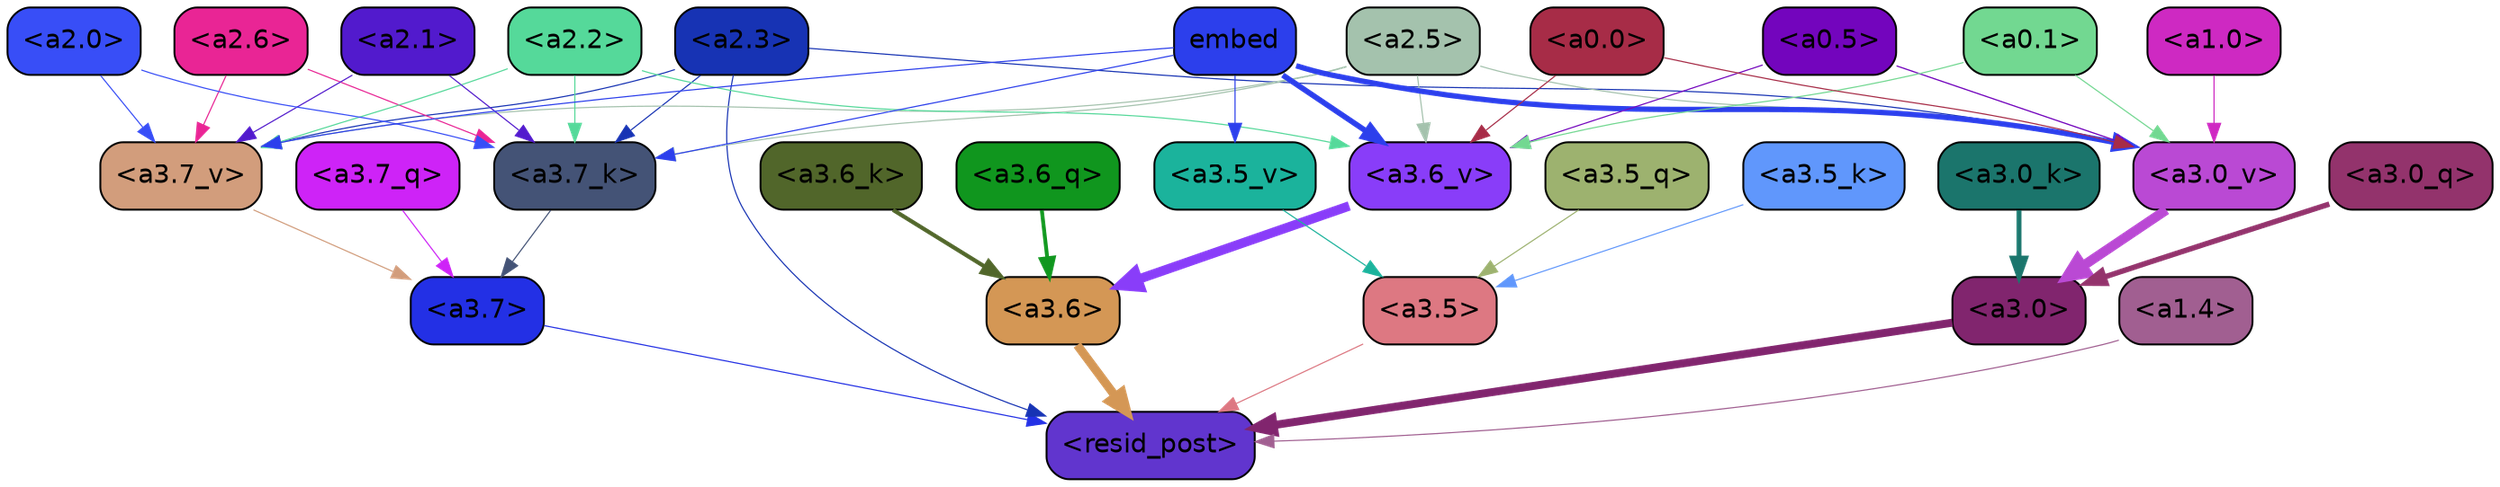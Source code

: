 strict digraph "" {
	graph [bgcolor=transparent,
		layout=dot,
		overlap=false,
		splines=true
	];
	"<a3.7>"	[color=black,
		fillcolor="#2330e5",
		fontname=Helvetica,
		shape=box,
		style="filled, rounded"];
	"<resid_post>"	[color=black,
		fillcolor="#6135ce",
		fontname=Helvetica,
		shape=box,
		style="filled, rounded"];
	"<a3.7>" -> "<resid_post>"	[color="#2330e5",
		penwidth=0.6];
	"<a3.6>"	[color=black,
		fillcolor="#d49755",
		fontname=Helvetica,
		shape=box,
		style="filled, rounded"];
	"<a3.6>" -> "<resid_post>"	[color="#d49755",
		penwidth=4.670643210411072];
	"<a3.5>"	[color=black,
		fillcolor="#dd7882",
		fontname=Helvetica,
		shape=box,
		style="filled, rounded"];
	"<a3.5>" -> "<resid_post>"	[color="#dd7882",
		penwidth=0.6];
	"<a3.0>"	[color=black,
		fillcolor="#81256e",
		fontname=Helvetica,
		shape=box,
		style="filled, rounded"];
	"<a3.0>" -> "<resid_post>"	[color="#81256e",
		penwidth=4.246885180473328];
	"<a2.3>"	[color=black,
		fillcolor="#1733b4",
		fontname=Helvetica,
		shape=box,
		style="filled, rounded"];
	"<a2.3>" -> "<resid_post>"	[color="#1733b4",
		penwidth=0.6];
	"<a3.7_k>"	[color=black,
		fillcolor="#445376",
		fontname=Helvetica,
		shape=box,
		style="filled, rounded"];
	"<a2.3>" -> "<a3.7_k>"	[color="#1733b4",
		penwidth=0.6];
	"<a3.7_v>"	[color=black,
		fillcolor="#d29d7c",
		fontname=Helvetica,
		shape=box,
		style="filled, rounded"];
	"<a2.3>" -> "<a3.7_v>"	[color="#1733b4",
		penwidth=0.6];
	"<a3.0_v>"	[color=black,
		fillcolor="#ba49d4",
		fontname=Helvetica,
		shape=box,
		style="filled, rounded"];
	"<a2.3>" -> "<a3.0_v>"	[color="#1733b4",
		penwidth=0.6];
	"<a1.4>"	[color=black,
		fillcolor="#a15f91",
		fontname=Helvetica,
		shape=box,
		style="filled, rounded"];
	"<a1.4>" -> "<resid_post>"	[color="#a15f91",
		penwidth=0.6];
	"<a3.7_q>"	[color=black,
		fillcolor="#ce23f7",
		fontname=Helvetica,
		shape=box,
		style="filled, rounded"];
	"<a3.7_q>" -> "<a3.7>"	[color="#ce23f7",
		penwidth=0.6];
	"<a3.6_q>"	[color=black,
		fillcolor="#10961e",
		fontname=Helvetica,
		shape=box,
		style="filled, rounded"];
	"<a3.6_q>" -> "<a3.6>"	[color="#10961e",
		penwidth=2.03758105635643];
	"<a3.5_q>"	[color=black,
		fillcolor="#9db26f",
		fontname=Helvetica,
		shape=box,
		style="filled, rounded"];
	"<a3.5_q>" -> "<a3.5>"	[color="#9db26f",
		penwidth=0.6];
	"<a3.0_q>"	[color=black,
		fillcolor="#93336c",
		fontname=Helvetica,
		shape=box,
		style="filled, rounded"];
	"<a3.0_q>" -> "<a3.0>"	[color="#93336c",
		penwidth=2.8638100624084473];
	"<a3.7_k>" -> "<a3.7>"	[color="#445376",
		penwidth=0.6];
	"<a3.6_k>"	[color=black,
		fillcolor="#51662a",
		fontname=Helvetica,
		shape=box,
		style="filled, rounded"];
	"<a3.6_k>" -> "<a3.6>"	[color="#51662a",
		penwidth=2.174198240041733];
	"<a3.5_k>"	[color=black,
		fillcolor="#6097fc",
		fontname=Helvetica,
		shape=box,
		style="filled, rounded"];
	"<a3.5_k>" -> "<a3.5>"	[color="#6097fc",
		penwidth=0.6];
	"<a3.0_k>"	[color=black,
		fillcolor="#1b756c",
		fontname=Helvetica,
		shape=box,
		style="filled, rounded"];
	"<a3.0_k>" -> "<a3.0>"	[color="#1b756c",
		penwidth=2.6274144649505615];
	"<a3.7_v>" -> "<a3.7>"	[color="#d29d7c",
		penwidth=0.6];
	"<a3.6_v>"	[color=black,
		fillcolor="#893df9",
		fontname=Helvetica,
		shape=box,
		style="filled, rounded"];
	"<a3.6_v>" -> "<a3.6>"	[color="#893df9",
		penwidth=5.002329230308533];
	"<a3.5_v>"	[color=black,
		fillcolor="#1bb39c",
		fontname=Helvetica,
		shape=box,
		style="filled, rounded"];
	"<a3.5_v>" -> "<a3.5>"	[color="#1bb39c",
		penwidth=0.6];
	"<a3.0_v>" -> "<a3.0>"	[color="#ba49d4",
		penwidth=5.188832879066467];
	"<a2.6>"	[color=black,
		fillcolor="#e92595",
		fontname=Helvetica,
		shape=box,
		style="filled, rounded"];
	"<a2.6>" -> "<a3.7_k>"	[color="#e92595",
		penwidth=0.6];
	"<a2.6>" -> "<a3.7_v>"	[color="#e92595",
		penwidth=0.6];
	"<a2.5>"	[color=black,
		fillcolor="#a4c2ad",
		fontname=Helvetica,
		shape=box,
		style="filled, rounded"];
	"<a2.5>" -> "<a3.7_k>"	[color="#a4c2ad",
		penwidth=0.6];
	"<a2.5>" -> "<a3.7_v>"	[color="#a4c2ad",
		penwidth=0.6];
	"<a2.5>" -> "<a3.6_v>"	[color="#a4c2ad",
		penwidth=0.6];
	"<a2.5>" -> "<a3.0_v>"	[color="#a4c2ad",
		penwidth=0.6];
	"<a2.2>"	[color=black,
		fillcolor="#55d99a",
		fontname=Helvetica,
		shape=box,
		style="filled, rounded"];
	"<a2.2>" -> "<a3.7_k>"	[color="#55d99a",
		penwidth=0.6];
	"<a2.2>" -> "<a3.7_v>"	[color="#55d99a",
		penwidth=0.6];
	"<a2.2>" -> "<a3.6_v>"	[color="#55d99a",
		penwidth=0.6];
	"<a2.1>"	[color=black,
		fillcolor="#521acd",
		fontname=Helvetica,
		shape=box,
		style="filled, rounded"];
	"<a2.1>" -> "<a3.7_k>"	[color="#521acd",
		penwidth=0.6];
	"<a2.1>" -> "<a3.7_v>"	[color="#521acd",
		penwidth=0.6];
	"<a2.0>"	[color=black,
		fillcolor="#384ef7",
		fontname=Helvetica,
		shape=box,
		style="filled, rounded"];
	"<a2.0>" -> "<a3.7_k>"	[color="#384ef7",
		penwidth=0.6];
	"<a2.0>" -> "<a3.7_v>"	[color="#384ef7",
		penwidth=0.6];
	embed	[color=black,
		fillcolor="#2c3fec",
		fontname=Helvetica,
		shape=box,
		style="filled, rounded"];
	embed -> "<a3.7_k>"	[color="#2c3fec",
		penwidth=0.6];
	embed -> "<a3.7_v>"	[color="#2c3fec",
		penwidth=0.6];
	embed -> "<a3.6_v>"	[color="#2c3fec",
		penwidth=2.9511587619781494];
	embed -> "<a3.5_v>"	[color="#2c3fec",
		penwidth=0.6];
	embed -> "<a3.0_v>"	[color="#2c3fec",
		penwidth=2.8577730655670166];
	"<a0.5>"	[color=black,
		fillcolor="#7305bd",
		fontname=Helvetica,
		shape=box,
		style="filled, rounded"];
	"<a0.5>" -> "<a3.6_v>"	[color="#7305bd",
		penwidth=0.6];
	"<a0.5>" -> "<a3.0_v>"	[color="#7305bd",
		penwidth=0.6446345448493958];
	"<a0.1>"	[color=black,
		fillcolor="#72d891",
		fontname=Helvetica,
		shape=box,
		style="filled, rounded"];
	"<a0.1>" -> "<a3.6_v>"	[color="#72d891",
		penwidth=0.6];
	"<a0.1>" -> "<a3.0_v>"	[color="#72d891",
		penwidth=0.6];
	"<a0.0>"	[color=black,
		fillcolor="#a72c47",
		fontname=Helvetica,
		shape=box,
		style="filled, rounded"];
	"<a0.0>" -> "<a3.6_v>"	[color="#a72c47",
		penwidth=0.6];
	"<a0.0>" -> "<a3.0_v>"	[color="#a72c47",
		penwidth=0.6];
	"<a1.0>"	[color=black,
		fillcolor="#ce29c2",
		fontname=Helvetica,
		shape=box,
		style="filled, rounded"];
	"<a1.0>" -> "<a3.0_v>"	[color="#ce29c2",
		penwidth=0.6];
}
